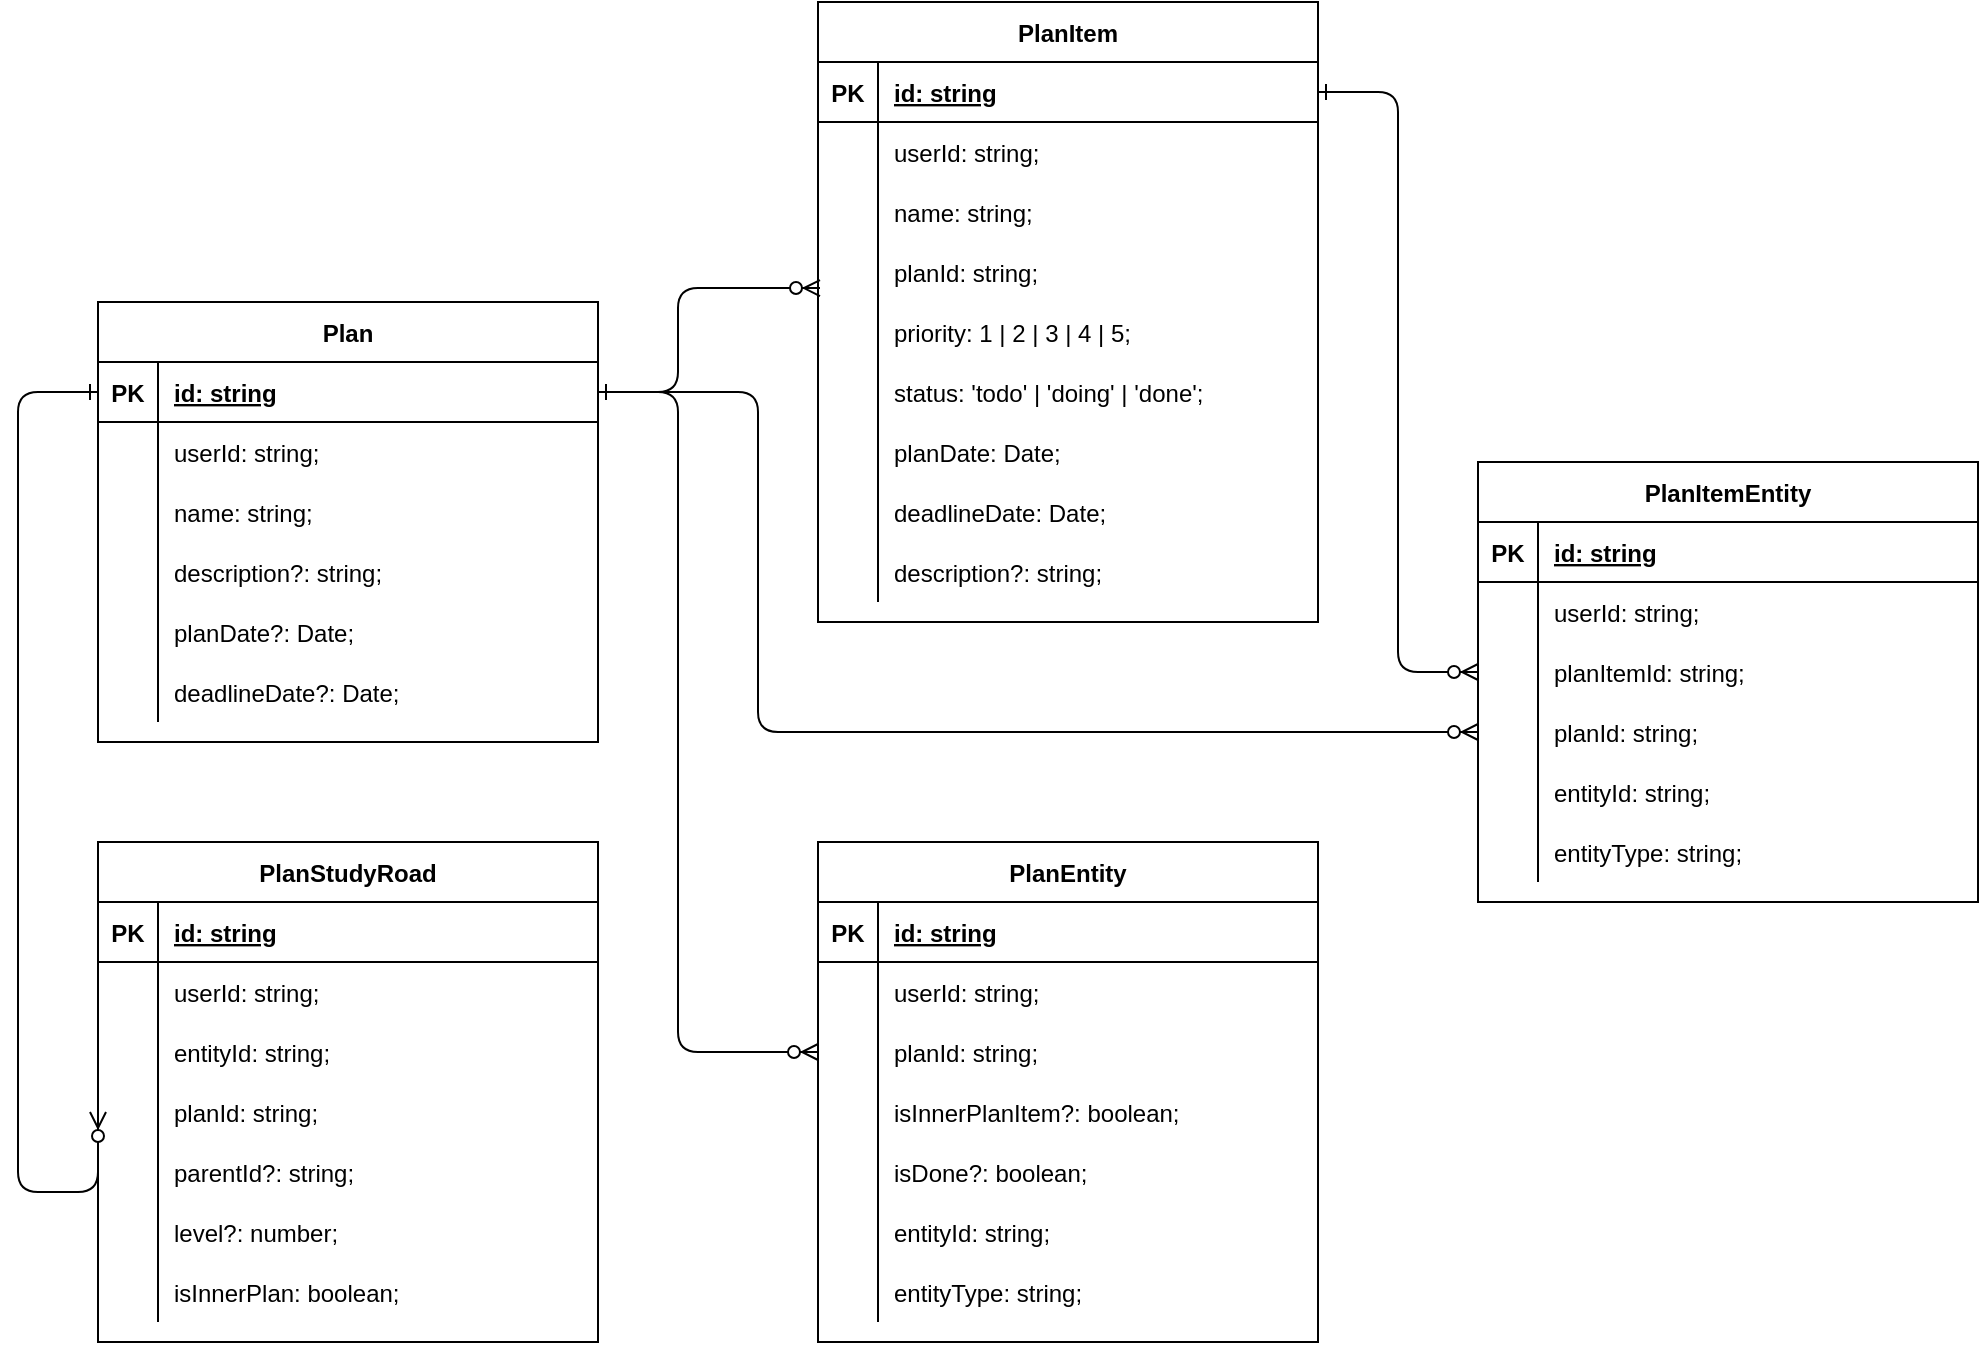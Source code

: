 <mxfile version="13.9.9" type="device"><diagram id="R2lEEEUBdFMjLlhIrx00" name="Page-1"><mxGraphModel dx="1086" dy="1898" grid="1" gridSize="10" guides="1" tooltips="1" connect="1" arrows="1" fold="1" page="1" pageScale="1" pageWidth="850" pageHeight="1100" math="0" shadow="0" extFonts="Permanent Marker^https://fonts.googleapis.com/css?family=Permanent+Marker"><root><mxCell id="0"/><mxCell id="1" parent="0"/><mxCell id="C-vyLk0tnHw3VtMMgP7b-1" value="" style="edgeStyle=orthogonalEdgeStyle;endArrow=ERzeroToMany;startArrow=ERone;endFill=1;startFill=0;entryX=0.004;entryY=0.767;entryDx=0;entryDy=0;entryPerimeter=0;" parent="1" source="C-vyLk0tnHw3VtMMgP7b-24" target="qc9_6j9ZbKF0FGhEWipK-42" edge="1"><mxGeometry width="100" height="100" relative="1" as="geometry"><mxPoint x="340" y="720" as="sourcePoint"/><mxPoint x="510" y="280" as="targetPoint"/><Array as="points"><mxPoint x="440" y="165"/><mxPoint x="440" y="113"/></Array></mxGeometry></mxCell><mxCell id="C-vyLk0tnHw3VtMMgP7b-23" value="Plan" style="shape=table;startSize=30;container=1;collapsible=1;childLayout=tableLayout;fixedRows=1;rowLines=0;fontStyle=1;align=center;resizeLast=1;" parent="1" vertex="1"><mxGeometry x="150" y="120" width="250" height="220" as="geometry"/></mxCell><mxCell id="C-vyLk0tnHw3VtMMgP7b-24" value="" style="shape=partialRectangle;collapsible=0;dropTarget=0;pointerEvents=0;fillColor=none;points=[[0,0.5],[1,0.5]];portConstraint=eastwest;top=0;left=0;right=0;bottom=1;" parent="C-vyLk0tnHw3VtMMgP7b-23" vertex="1"><mxGeometry y="30" width="250" height="30" as="geometry"/></mxCell><mxCell id="C-vyLk0tnHw3VtMMgP7b-25" value="PK" style="shape=partialRectangle;overflow=hidden;connectable=0;fillColor=none;top=0;left=0;bottom=0;right=0;fontStyle=1;" parent="C-vyLk0tnHw3VtMMgP7b-24" vertex="1"><mxGeometry width="30" height="30" as="geometry"/></mxCell><mxCell id="C-vyLk0tnHw3VtMMgP7b-26" value="id: string" style="shape=partialRectangle;overflow=hidden;connectable=0;fillColor=none;top=0;left=0;bottom=0;right=0;align=left;spacingLeft=6;fontStyle=5;" parent="C-vyLk0tnHw3VtMMgP7b-24" vertex="1"><mxGeometry x="30" width="220" height="30" as="geometry"/></mxCell><mxCell id="C-vyLk0tnHw3VtMMgP7b-27" value="" style="shape=partialRectangle;collapsible=0;dropTarget=0;pointerEvents=0;fillColor=none;points=[[0,0.5],[1,0.5]];portConstraint=eastwest;top=0;left=0;right=0;bottom=0;" parent="C-vyLk0tnHw3VtMMgP7b-23" vertex="1"><mxGeometry y="60" width="250" height="30" as="geometry"/></mxCell><mxCell id="C-vyLk0tnHw3VtMMgP7b-28" value="" style="shape=partialRectangle;overflow=hidden;connectable=0;fillColor=none;top=0;left=0;bottom=0;right=0;" parent="C-vyLk0tnHw3VtMMgP7b-27" vertex="1"><mxGeometry width="30" height="30" as="geometry"/></mxCell><mxCell id="C-vyLk0tnHw3VtMMgP7b-29" value="userId: string;" style="shape=partialRectangle;overflow=hidden;connectable=0;fillColor=none;top=0;left=0;bottom=0;right=0;align=left;spacingLeft=6;" parent="C-vyLk0tnHw3VtMMgP7b-27" vertex="1"><mxGeometry x="30" width="220" height="30" as="geometry"/></mxCell><mxCell id="qc9_6j9ZbKF0FGhEWipK-1" value="" style="shape=partialRectangle;collapsible=0;dropTarget=0;pointerEvents=0;fillColor=none;points=[[0,0.5],[1,0.5]];portConstraint=eastwest;top=0;left=0;right=0;bottom=0;" vertex="1" parent="C-vyLk0tnHw3VtMMgP7b-23"><mxGeometry y="90" width="250" height="30" as="geometry"/></mxCell><mxCell id="qc9_6j9ZbKF0FGhEWipK-2" value="" style="shape=partialRectangle;overflow=hidden;connectable=0;fillColor=none;top=0;left=0;bottom=0;right=0;" vertex="1" parent="qc9_6j9ZbKF0FGhEWipK-1"><mxGeometry width="30" height="30" as="geometry"/></mxCell><mxCell id="qc9_6j9ZbKF0FGhEWipK-3" value="name: string;" style="shape=partialRectangle;overflow=hidden;connectable=0;fillColor=none;top=0;left=0;bottom=0;right=0;align=left;spacingLeft=6;" vertex="1" parent="qc9_6j9ZbKF0FGhEWipK-1"><mxGeometry x="30" width="220" height="30" as="geometry"/></mxCell><mxCell id="qc9_6j9ZbKF0FGhEWipK-4" value="" style="shape=partialRectangle;collapsible=0;dropTarget=0;pointerEvents=0;fillColor=none;points=[[0,0.5],[1,0.5]];portConstraint=eastwest;top=0;left=0;right=0;bottom=0;" vertex="1" parent="C-vyLk0tnHw3VtMMgP7b-23"><mxGeometry y="120" width="250" height="30" as="geometry"/></mxCell><mxCell id="qc9_6j9ZbKF0FGhEWipK-5" value="" style="shape=partialRectangle;overflow=hidden;connectable=0;fillColor=none;top=0;left=0;bottom=0;right=0;" vertex="1" parent="qc9_6j9ZbKF0FGhEWipK-4"><mxGeometry width="30" height="30" as="geometry"/></mxCell><mxCell id="qc9_6j9ZbKF0FGhEWipK-6" value="description?: string;" style="shape=partialRectangle;overflow=hidden;connectable=0;fillColor=none;top=0;left=0;bottom=0;right=0;align=left;spacingLeft=6;" vertex="1" parent="qc9_6j9ZbKF0FGhEWipK-4"><mxGeometry x="30" width="220" height="30" as="geometry"/></mxCell><mxCell id="qc9_6j9ZbKF0FGhEWipK-7" value="" style="shape=partialRectangle;collapsible=0;dropTarget=0;pointerEvents=0;fillColor=none;points=[[0,0.5],[1,0.5]];portConstraint=eastwest;top=0;left=0;right=0;bottom=0;" vertex="1" parent="C-vyLk0tnHw3VtMMgP7b-23"><mxGeometry y="150" width="250" height="30" as="geometry"/></mxCell><mxCell id="qc9_6j9ZbKF0FGhEWipK-8" value="" style="shape=partialRectangle;overflow=hidden;connectable=0;fillColor=none;top=0;left=0;bottom=0;right=0;" vertex="1" parent="qc9_6j9ZbKF0FGhEWipK-7"><mxGeometry width="30" height="30" as="geometry"/></mxCell><mxCell id="qc9_6j9ZbKF0FGhEWipK-9" value="planDate?: Date;" style="shape=partialRectangle;overflow=hidden;connectable=0;fillColor=none;top=0;left=0;bottom=0;right=0;align=left;spacingLeft=6;" vertex="1" parent="qc9_6j9ZbKF0FGhEWipK-7"><mxGeometry x="30" width="220" height="30" as="geometry"/></mxCell><mxCell id="qc9_6j9ZbKF0FGhEWipK-10" value="" style="shape=partialRectangle;collapsible=0;dropTarget=0;pointerEvents=0;fillColor=none;points=[[0,0.5],[1,0.5]];portConstraint=eastwest;top=0;left=0;right=0;bottom=0;" vertex="1" parent="C-vyLk0tnHw3VtMMgP7b-23"><mxGeometry y="180" width="250" height="30" as="geometry"/></mxCell><mxCell id="qc9_6j9ZbKF0FGhEWipK-11" value="" style="shape=partialRectangle;overflow=hidden;connectable=0;fillColor=none;top=0;left=0;bottom=0;right=0;" vertex="1" parent="qc9_6j9ZbKF0FGhEWipK-10"><mxGeometry width="30" height="30" as="geometry"/></mxCell><mxCell id="qc9_6j9ZbKF0FGhEWipK-12" value="deadlineDate?: Date;" style="shape=partialRectangle;overflow=hidden;connectable=0;fillColor=none;top=0;left=0;bottom=0;right=0;align=left;spacingLeft=6;" vertex="1" parent="qc9_6j9ZbKF0FGhEWipK-10"><mxGeometry x="30" width="220" height="30" as="geometry"/></mxCell><mxCell id="qc9_6j9ZbKF0FGhEWipK-13" value="PlanStudyRoad" style="shape=table;startSize=30;container=1;collapsible=1;childLayout=tableLayout;fixedRows=1;rowLines=0;fontStyle=1;align=center;resizeLast=1;" vertex="1" parent="1"><mxGeometry x="150" y="390" width="250" height="250" as="geometry"/></mxCell><mxCell id="qc9_6j9ZbKF0FGhEWipK-14" value="" style="shape=partialRectangle;collapsible=0;dropTarget=0;pointerEvents=0;fillColor=none;points=[[0,0.5],[1,0.5]];portConstraint=eastwest;top=0;left=0;right=0;bottom=1;" vertex="1" parent="qc9_6j9ZbKF0FGhEWipK-13"><mxGeometry y="30" width="250" height="30" as="geometry"/></mxCell><mxCell id="qc9_6j9ZbKF0FGhEWipK-15" value="PK" style="shape=partialRectangle;overflow=hidden;connectable=0;fillColor=none;top=0;left=0;bottom=0;right=0;fontStyle=1;" vertex="1" parent="qc9_6j9ZbKF0FGhEWipK-14"><mxGeometry width="30" height="30" as="geometry"/></mxCell><mxCell id="qc9_6j9ZbKF0FGhEWipK-16" value="id: string" style="shape=partialRectangle;overflow=hidden;connectable=0;fillColor=none;top=0;left=0;bottom=0;right=0;align=left;spacingLeft=6;fontStyle=5;" vertex="1" parent="qc9_6j9ZbKF0FGhEWipK-14"><mxGeometry x="30" width="220" height="30" as="geometry"/></mxCell><mxCell id="qc9_6j9ZbKF0FGhEWipK-17" value="" style="shape=partialRectangle;collapsible=0;dropTarget=0;pointerEvents=0;fillColor=none;points=[[0,0.5],[1,0.5]];portConstraint=eastwest;top=0;left=0;right=0;bottom=0;" vertex="1" parent="qc9_6j9ZbKF0FGhEWipK-13"><mxGeometry y="60" width="250" height="30" as="geometry"/></mxCell><mxCell id="qc9_6j9ZbKF0FGhEWipK-18" value="" style="shape=partialRectangle;overflow=hidden;connectable=0;fillColor=none;top=0;left=0;bottom=0;right=0;" vertex="1" parent="qc9_6j9ZbKF0FGhEWipK-17"><mxGeometry width="30" height="30" as="geometry"/></mxCell><mxCell id="qc9_6j9ZbKF0FGhEWipK-19" value="userId: string;" style="shape=partialRectangle;overflow=hidden;connectable=0;fillColor=none;top=0;left=0;bottom=0;right=0;align=left;spacingLeft=6;" vertex="1" parent="qc9_6j9ZbKF0FGhEWipK-17"><mxGeometry x="30" width="220" height="30" as="geometry"/></mxCell><mxCell id="qc9_6j9ZbKF0FGhEWipK-20" value="" style="shape=partialRectangle;collapsible=0;dropTarget=0;pointerEvents=0;fillColor=none;points=[[0,0.5],[1,0.5]];portConstraint=eastwest;top=0;left=0;right=0;bottom=0;" vertex="1" parent="qc9_6j9ZbKF0FGhEWipK-13"><mxGeometry y="90" width="250" height="30" as="geometry"/></mxCell><mxCell id="qc9_6j9ZbKF0FGhEWipK-21" value="" style="shape=partialRectangle;overflow=hidden;connectable=0;fillColor=none;top=0;left=0;bottom=0;right=0;" vertex="1" parent="qc9_6j9ZbKF0FGhEWipK-20"><mxGeometry width="30" height="30" as="geometry"/></mxCell><mxCell id="qc9_6j9ZbKF0FGhEWipK-22" value="entityId: string;" style="shape=partialRectangle;overflow=hidden;connectable=0;fillColor=none;top=0;left=0;bottom=0;right=0;align=left;spacingLeft=6;" vertex="1" parent="qc9_6j9ZbKF0FGhEWipK-20"><mxGeometry x="30" width="220" height="30" as="geometry"/></mxCell><mxCell id="qc9_6j9ZbKF0FGhEWipK-23" value="" style="shape=partialRectangle;collapsible=0;dropTarget=0;pointerEvents=0;fillColor=none;points=[[0,0.5],[1,0.5]];portConstraint=eastwest;top=0;left=0;right=0;bottom=0;" vertex="1" parent="qc9_6j9ZbKF0FGhEWipK-13"><mxGeometry y="120" width="250" height="30" as="geometry"/></mxCell><mxCell id="qc9_6j9ZbKF0FGhEWipK-24" value="" style="shape=partialRectangle;overflow=hidden;connectable=0;fillColor=none;top=0;left=0;bottom=0;right=0;" vertex="1" parent="qc9_6j9ZbKF0FGhEWipK-23"><mxGeometry width="30" height="30" as="geometry"/></mxCell><mxCell id="qc9_6j9ZbKF0FGhEWipK-25" value="planId: string;" style="shape=partialRectangle;overflow=hidden;connectable=0;fillColor=none;top=0;left=0;bottom=0;right=0;align=left;spacingLeft=6;" vertex="1" parent="qc9_6j9ZbKF0FGhEWipK-23"><mxGeometry x="30" width="220" height="30" as="geometry"/></mxCell><mxCell id="qc9_6j9ZbKF0FGhEWipK-26" value="" style="shape=partialRectangle;collapsible=0;dropTarget=0;pointerEvents=0;fillColor=none;points=[[0,0.5],[1,0.5]];portConstraint=eastwest;top=0;left=0;right=0;bottom=0;" vertex="1" parent="qc9_6j9ZbKF0FGhEWipK-13"><mxGeometry y="150" width="250" height="30" as="geometry"/></mxCell><mxCell id="qc9_6j9ZbKF0FGhEWipK-27" value="" style="shape=partialRectangle;overflow=hidden;connectable=0;fillColor=none;top=0;left=0;bottom=0;right=0;" vertex="1" parent="qc9_6j9ZbKF0FGhEWipK-26"><mxGeometry width="30" height="30" as="geometry"/></mxCell><mxCell id="qc9_6j9ZbKF0FGhEWipK-28" value="parentId?: string;" style="shape=partialRectangle;overflow=hidden;connectable=0;fillColor=none;top=0;left=0;bottom=0;right=0;align=left;spacingLeft=6;" vertex="1" parent="qc9_6j9ZbKF0FGhEWipK-26"><mxGeometry x="30" width="220" height="30" as="geometry"/></mxCell><mxCell id="qc9_6j9ZbKF0FGhEWipK-29" value="" style="shape=partialRectangle;collapsible=0;dropTarget=0;pointerEvents=0;fillColor=none;points=[[0,0.5],[1,0.5]];portConstraint=eastwest;top=0;left=0;right=0;bottom=0;" vertex="1" parent="qc9_6j9ZbKF0FGhEWipK-13"><mxGeometry y="180" width="250" height="30" as="geometry"/></mxCell><mxCell id="qc9_6j9ZbKF0FGhEWipK-30" value="" style="shape=partialRectangle;overflow=hidden;connectable=0;fillColor=none;top=0;left=0;bottom=0;right=0;" vertex="1" parent="qc9_6j9ZbKF0FGhEWipK-29"><mxGeometry width="30" height="30" as="geometry"/></mxCell><mxCell id="qc9_6j9ZbKF0FGhEWipK-31" value="level?: number;" style="shape=partialRectangle;overflow=hidden;connectable=0;fillColor=none;top=0;left=0;bottom=0;right=0;align=left;spacingLeft=6;" vertex="1" parent="qc9_6j9ZbKF0FGhEWipK-29"><mxGeometry x="30" width="220" height="30" as="geometry"/></mxCell><mxCell id="qc9_6j9ZbKF0FGhEWipK-107" value="" style="shape=partialRectangle;collapsible=0;dropTarget=0;pointerEvents=0;fillColor=none;points=[[0,0.5],[1,0.5]];portConstraint=eastwest;top=0;left=0;right=0;bottom=0;" vertex="1" parent="qc9_6j9ZbKF0FGhEWipK-13"><mxGeometry y="210" width="250" height="30" as="geometry"/></mxCell><mxCell id="qc9_6j9ZbKF0FGhEWipK-108" value="" style="shape=partialRectangle;overflow=hidden;connectable=0;fillColor=none;top=0;left=0;bottom=0;right=0;" vertex="1" parent="qc9_6j9ZbKF0FGhEWipK-107"><mxGeometry width="30" height="30" as="geometry"/></mxCell><mxCell id="qc9_6j9ZbKF0FGhEWipK-109" value="isInnerPlan: boolean;" style="shape=partialRectangle;overflow=hidden;connectable=0;fillColor=none;top=0;left=0;bottom=0;right=0;align=left;spacingLeft=6;" vertex="1" parent="qc9_6j9ZbKF0FGhEWipK-107"><mxGeometry x="30" width="220" height="30" as="geometry"/></mxCell><mxCell id="qc9_6j9ZbKF0FGhEWipK-32" value="PlanItem" style="shape=table;startSize=30;container=1;collapsible=1;childLayout=tableLayout;fixedRows=1;rowLines=0;fontStyle=1;align=center;resizeLast=1;" vertex="1" parent="1"><mxGeometry x="510" y="-30" width="250" height="310" as="geometry"/></mxCell><mxCell id="qc9_6j9ZbKF0FGhEWipK-33" value="" style="shape=partialRectangle;collapsible=0;dropTarget=0;pointerEvents=0;fillColor=none;points=[[0,0.5],[1,0.5]];portConstraint=eastwest;top=0;left=0;right=0;bottom=1;" vertex="1" parent="qc9_6j9ZbKF0FGhEWipK-32"><mxGeometry y="30" width="250" height="30" as="geometry"/></mxCell><mxCell id="qc9_6j9ZbKF0FGhEWipK-34" value="PK" style="shape=partialRectangle;overflow=hidden;connectable=0;fillColor=none;top=0;left=0;bottom=0;right=0;fontStyle=1;" vertex="1" parent="qc9_6j9ZbKF0FGhEWipK-33"><mxGeometry width="30" height="30" as="geometry"/></mxCell><mxCell id="qc9_6j9ZbKF0FGhEWipK-35" value="id: string" style="shape=partialRectangle;overflow=hidden;connectable=0;fillColor=none;top=0;left=0;bottom=0;right=0;align=left;spacingLeft=6;fontStyle=5;" vertex="1" parent="qc9_6j9ZbKF0FGhEWipK-33"><mxGeometry x="30" width="220" height="30" as="geometry"/></mxCell><mxCell id="qc9_6j9ZbKF0FGhEWipK-36" value="" style="shape=partialRectangle;collapsible=0;dropTarget=0;pointerEvents=0;fillColor=none;points=[[0,0.5],[1,0.5]];portConstraint=eastwest;top=0;left=0;right=0;bottom=0;" vertex="1" parent="qc9_6j9ZbKF0FGhEWipK-32"><mxGeometry y="60" width="250" height="30" as="geometry"/></mxCell><mxCell id="qc9_6j9ZbKF0FGhEWipK-37" value="" style="shape=partialRectangle;overflow=hidden;connectable=0;fillColor=none;top=0;left=0;bottom=0;right=0;" vertex="1" parent="qc9_6j9ZbKF0FGhEWipK-36"><mxGeometry width="30" height="30" as="geometry"/></mxCell><mxCell id="qc9_6j9ZbKF0FGhEWipK-38" value="userId: string;" style="shape=partialRectangle;overflow=hidden;connectable=0;fillColor=none;top=0;left=0;bottom=0;right=0;align=left;spacingLeft=6;" vertex="1" parent="qc9_6j9ZbKF0FGhEWipK-36"><mxGeometry x="30" width="220" height="30" as="geometry"/></mxCell><mxCell id="qc9_6j9ZbKF0FGhEWipK-39" value="" style="shape=partialRectangle;collapsible=0;dropTarget=0;pointerEvents=0;fillColor=none;points=[[0,0.5],[1,0.5]];portConstraint=eastwest;top=0;left=0;right=0;bottom=0;" vertex="1" parent="qc9_6j9ZbKF0FGhEWipK-32"><mxGeometry y="90" width="250" height="30" as="geometry"/></mxCell><mxCell id="qc9_6j9ZbKF0FGhEWipK-40" value="" style="shape=partialRectangle;overflow=hidden;connectable=0;fillColor=none;top=0;left=0;bottom=0;right=0;" vertex="1" parent="qc9_6j9ZbKF0FGhEWipK-39"><mxGeometry width="30" height="30" as="geometry"/></mxCell><mxCell id="qc9_6j9ZbKF0FGhEWipK-41" value="name: string;" style="shape=partialRectangle;overflow=hidden;connectable=0;fillColor=none;top=0;left=0;bottom=0;right=0;align=left;spacingLeft=6;" vertex="1" parent="qc9_6j9ZbKF0FGhEWipK-39"><mxGeometry x="30" width="220" height="30" as="geometry"/></mxCell><mxCell id="qc9_6j9ZbKF0FGhEWipK-42" value="" style="shape=partialRectangle;collapsible=0;dropTarget=0;pointerEvents=0;fillColor=none;points=[[0,0.5],[1,0.5]];portConstraint=eastwest;top=0;left=0;right=0;bottom=0;" vertex="1" parent="qc9_6j9ZbKF0FGhEWipK-32"><mxGeometry y="120" width="250" height="30" as="geometry"/></mxCell><mxCell id="qc9_6j9ZbKF0FGhEWipK-43" value="" style="shape=partialRectangle;overflow=hidden;connectable=0;fillColor=none;top=0;left=0;bottom=0;right=0;" vertex="1" parent="qc9_6j9ZbKF0FGhEWipK-42"><mxGeometry width="30" height="30" as="geometry"/></mxCell><mxCell id="qc9_6j9ZbKF0FGhEWipK-44" value="planId: string;" style="shape=partialRectangle;overflow=hidden;connectable=0;fillColor=none;top=0;left=0;bottom=0;right=0;align=left;spacingLeft=6;" vertex="1" parent="qc9_6j9ZbKF0FGhEWipK-42"><mxGeometry x="30" width="220" height="30" as="geometry"/></mxCell><mxCell id="qc9_6j9ZbKF0FGhEWipK-45" value="" style="shape=partialRectangle;collapsible=0;dropTarget=0;pointerEvents=0;fillColor=none;points=[[0,0.5],[1,0.5]];portConstraint=eastwest;top=0;left=0;right=0;bottom=0;" vertex="1" parent="qc9_6j9ZbKF0FGhEWipK-32"><mxGeometry y="150" width="250" height="30" as="geometry"/></mxCell><mxCell id="qc9_6j9ZbKF0FGhEWipK-46" value="" style="shape=partialRectangle;overflow=hidden;connectable=0;fillColor=none;top=0;left=0;bottom=0;right=0;" vertex="1" parent="qc9_6j9ZbKF0FGhEWipK-45"><mxGeometry width="30" height="30" as="geometry"/></mxCell><mxCell id="qc9_6j9ZbKF0FGhEWipK-47" value="priority: 1 | 2 | 3 | 4 | 5;" style="shape=partialRectangle;overflow=hidden;connectable=0;fillColor=none;top=0;left=0;bottom=0;right=0;align=left;spacingLeft=6;" vertex="1" parent="qc9_6j9ZbKF0FGhEWipK-45"><mxGeometry x="30" width="220" height="30" as="geometry"/></mxCell><mxCell id="qc9_6j9ZbKF0FGhEWipK-48" value="" style="shape=partialRectangle;collapsible=0;dropTarget=0;pointerEvents=0;fillColor=none;points=[[0,0.5],[1,0.5]];portConstraint=eastwest;top=0;left=0;right=0;bottom=0;" vertex="1" parent="qc9_6j9ZbKF0FGhEWipK-32"><mxGeometry y="180" width="250" height="30" as="geometry"/></mxCell><mxCell id="qc9_6j9ZbKF0FGhEWipK-49" value="" style="shape=partialRectangle;overflow=hidden;connectable=0;fillColor=none;top=0;left=0;bottom=0;right=0;" vertex="1" parent="qc9_6j9ZbKF0FGhEWipK-48"><mxGeometry width="30" height="30" as="geometry"/></mxCell><mxCell id="qc9_6j9ZbKF0FGhEWipK-50" value="status: 'todo' | 'doing' | 'done';" style="shape=partialRectangle;overflow=hidden;connectable=0;fillColor=none;top=0;left=0;bottom=0;right=0;align=left;spacingLeft=6;" vertex="1" parent="qc9_6j9ZbKF0FGhEWipK-48"><mxGeometry x="30" width="220" height="30" as="geometry"/></mxCell><mxCell id="qc9_6j9ZbKF0FGhEWipK-51" value="" style="shape=partialRectangle;collapsible=0;dropTarget=0;pointerEvents=0;fillColor=none;points=[[0,0.5],[1,0.5]];portConstraint=eastwest;top=0;left=0;right=0;bottom=0;" vertex="1" parent="qc9_6j9ZbKF0FGhEWipK-32"><mxGeometry y="210" width="250" height="30" as="geometry"/></mxCell><mxCell id="qc9_6j9ZbKF0FGhEWipK-52" value="" style="shape=partialRectangle;overflow=hidden;connectable=0;fillColor=none;top=0;left=0;bottom=0;right=0;" vertex="1" parent="qc9_6j9ZbKF0FGhEWipK-51"><mxGeometry width="30" height="30" as="geometry"/></mxCell><mxCell id="qc9_6j9ZbKF0FGhEWipK-53" value="planDate: Date;" style="shape=partialRectangle;overflow=hidden;connectable=0;fillColor=none;top=0;left=0;bottom=0;right=0;align=left;spacingLeft=6;" vertex="1" parent="qc9_6j9ZbKF0FGhEWipK-51"><mxGeometry x="30" width="220" height="30" as="geometry"/></mxCell><mxCell id="qc9_6j9ZbKF0FGhEWipK-54" value="" style="shape=partialRectangle;collapsible=0;dropTarget=0;pointerEvents=0;fillColor=none;points=[[0,0.5],[1,0.5]];portConstraint=eastwest;top=0;left=0;right=0;bottom=0;" vertex="1" parent="qc9_6j9ZbKF0FGhEWipK-32"><mxGeometry y="240" width="250" height="30" as="geometry"/></mxCell><mxCell id="qc9_6j9ZbKF0FGhEWipK-55" value="" style="shape=partialRectangle;overflow=hidden;connectable=0;fillColor=none;top=0;left=0;bottom=0;right=0;" vertex="1" parent="qc9_6j9ZbKF0FGhEWipK-54"><mxGeometry width="30" height="30" as="geometry"/></mxCell><mxCell id="qc9_6j9ZbKF0FGhEWipK-56" value="deadlineDate: Date;" style="shape=partialRectangle;overflow=hidden;connectable=0;fillColor=none;top=0;left=0;bottom=0;right=0;align=left;spacingLeft=6;" vertex="1" parent="qc9_6j9ZbKF0FGhEWipK-54"><mxGeometry x="30" width="220" height="30" as="geometry"/></mxCell><mxCell id="qc9_6j9ZbKF0FGhEWipK-57" value="" style="shape=partialRectangle;collapsible=0;dropTarget=0;pointerEvents=0;fillColor=none;points=[[0,0.5],[1,0.5]];portConstraint=eastwest;top=0;left=0;right=0;bottom=0;" vertex="1" parent="qc9_6j9ZbKF0FGhEWipK-32"><mxGeometry y="270" width="250" height="30" as="geometry"/></mxCell><mxCell id="qc9_6j9ZbKF0FGhEWipK-58" value="" style="shape=partialRectangle;overflow=hidden;connectable=0;fillColor=none;top=0;left=0;bottom=0;right=0;" vertex="1" parent="qc9_6j9ZbKF0FGhEWipK-57"><mxGeometry width="30" height="30" as="geometry"/></mxCell><mxCell id="qc9_6j9ZbKF0FGhEWipK-59" value="description?: string;" style="shape=partialRectangle;overflow=hidden;connectable=0;fillColor=none;top=0;left=0;bottom=0;right=0;align=left;spacingLeft=6;" vertex="1" parent="qc9_6j9ZbKF0FGhEWipK-57"><mxGeometry x="30" width="220" height="30" as="geometry"/></mxCell><mxCell id="qc9_6j9ZbKF0FGhEWipK-60" value="PlanEntity" style="shape=table;startSize=30;container=1;collapsible=1;childLayout=tableLayout;fixedRows=1;rowLines=0;fontStyle=1;align=center;resizeLast=1;" vertex="1" parent="1"><mxGeometry x="510" y="390" width="250" height="250" as="geometry"/></mxCell><mxCell id="qc9_6j9ZbKF0FGhEWipK-61" value="" style="shape=partialRectangle;collapsible=0;dropTarget=0;pointerEvents=0;fillColor=none;points=[[0,0.5],[1,0.5]];portConstraint=eastwest;top=0;left=0;right=0;bottom=1;" vertex="1" parent="qc9_6j9ZbKF0FGhEWipK-60"><mxGeometry y="30" width="250" height="30" as="geometry"/></mxCell><mxCell id="qc9_6j9ZbKF0FGhEWipK-62" value="PK" style="shape=partialRectangle;overflow=hidden;connectable=0;fillColor=none;top=0;left=0;bottom=0;right=0;fontStyle=1;" vertex="1" parent="qc9_6j9ZbKF0FGhEWipK-61"><mxGeometry width="30" height="30" as="geometry"/></mxCell><mxCell id="qc9_6j9ZbKF0FGhEWipK-63" value="id: string" style="shape=partialRectangle;overflow=hidden;connectable=0;fillColor=none;top=0;left=0;bottom=0;right=0;align=left;spacingLeft=6;fontStyle=5;" vertex="1" parent="qc9_6j9ZbKF0FGhEWipK-61"><mxGeometry x="30" width="220" height="30" as="geometry"/></mxCell><mxCell id="qc9_6j9ZbKF0FGhEWipK-64" value="" style="shape=partialRectangle;collapsible=0;dropTarget=0;pointerEvents=0;fillColor=none;points=[[0,0.5],[1,0.5]];portConstraint=eastwest;top=0;left=0;right=0;bottom=0;" vertex="1" parent="qc9_6j9ZbKF0FGhEWipK-60"><mxGeometry y="60" width="250" height="30" as="geometry"/></mxCell><mxCell id="qc9_6j9ZbKF0FGhEWipK-65" value="" style="shape=partialRectangle;overflow=hidden;connectable=0;fillColor=none;top=0;left=0;bottom=0;right=0;" vertex="1" parent="qc9_6j9ZbKF0FGhEWipK-64"><mxGeometry width="30" height="30" as="geometry"/></mxCell><mxCell id="qc9_6j9ZbKF0FGhEWipK-66" value="userId: string;" style="shape=partialRectangle;overflow=hidden;connectable=0;fillColor=none;top=0;left=0;bottom=0;right=0;align=left;spacingLeft=6;" vertex="1" parent="qc9_6j9ZbKF0FGhEWipK-64"><mxGeometry x="30" width="220" height="30" as="geometry"/></mxCell><mxCell id="qc9_6j9ZbKF0FGhEWipK-67" value="" style="shape=partialRectangle;collapsible=0;dropTarget=0;pointerEvents=0;fillColor=none;points=[[0,0.5],[1,0.5]];portConstraint=eastwest;top=0;left=0;right=0;bottom=0;" vertex="1" parent="qc9_6j9ZbKF0FGhEWipK-60"><mxGeometry y="90" width="250" height="30" as="geometry"/></mxCell><mxCell id="qc9_6j9ZbKF0FGhEWipK-68" value="" style="shape=partialRectangle;overflow=hidden;connectable=0;fillColor=none;top=0;left=0;bottom=0;right=0;" vertex="1" parent="qc9_6j9ZbKF0FGhEWipK-67"><mxGeometry width="30" height="30" as="geometry"/></mxCell><mxCell id="qc9_6j9ZbKF0FGhEWipK-69" value="planId: string;" style="shape=partialRectangle;overflow=hidden;connectable=0;fillColor=none;top=0;left=0;bottom=0;right=0;align=left;spacingLeft=6;" vertex="1" parent="qc9_6j9ZbKF0FGhEWipK-67"><mxGeometry x="30" width="220" height="30" as="geometry"/></mxCell><mxCell id="qc9_6j9ZbKF0FGhEWipK-70" value="" style="shape=partialRectangle;collapsible=0;dropTarget=0;pointerEvents=0;fillColor=none;points=[[0,0.5],[1,0.5]];portConstraint=eastwest;top=0;left=0;right=0;bottom=0;" vertex="1" parent="qc9_6j9ZbKF0FGhEWipK-60"><mxGeometry y="120" width="250" height="30" as="geometry"/></mxCell><mxCell id="qc9_6j9ZbKF0FGhEWipK-71" value="" style="shape=partialRectangle;overflow=hidden;connectable=0;fillColor=none;top=0;left=0;bottom=0;right=0;" vertex="1" parent="qc9_6j9ZbKF0FGhEWipK-70"><mxGeometry width="30" height="30" as="geometry"/></mxCell><mxCell id="qc9_6j9ZbKF0FGhEWipK-72" value="isInnerPlanItem?: boolean;" style="shape=partialRectangle;overflow=hidden;connectable=0;fillColor=none;top=0;left=0;bottom=0;right=0;align=left;spacingLeft=6;" vertex="1" parent="qc9_6j9ZbKF0FGhEWipK-70"><mxGeometry x="30" width="220" height="30" as="geometry"/></mxCell><mxCell id="qc9_6j9ZbKF0FGhEWipK-73" value="" style="shape=partialRectangle;collapsible=0;dropTarget=0;pointerEvents=0;fillColor=none;points=[[0,0.5],[1,0.5]];portConstraint=eastwest;top=0;left=0;right=0;bottom=0;" vertex="1" parent="qc9_6j9ZbKF0FGhEWipK-60"><mxGeometry y="150" width="250" height="30" as="geometry"/></mxCell><mxCell id="qc9_6j9ZbKF0FGhEWipK-74" value="" style="shape=partialRectangle;overflow=hidden;connectable=0;fillColor=none;top=0;left=0;bottom=0;right=0;" vertex="1" parent="qc9_6j9ZbKF0FGhEWipK-73"><mxGeometry width="30" height="30" as="geometry"/></mxCell><mxCell id="qc9_6j9ZbKF0FGhEWipK-75" value="isDone?: boolean;" style="shape=partialRectangle;overflow=hidden;connectable=0;fillColor=none;top=0;left=0;bottom=0;right=0;align=left;spacingLeft=6;" vertex="1" parent="qc9_6j9ZbKF0FGhEWipK-73"><mxGeometry x="30" width="220" height="30" as="geometry"/></mxCell><mxCell id="qc9_6j9ZbKF0FGhEWipK-76" value="" style="shape=partialRectangle;collapsible=0;dropTarget=0;pointerEvents=0;fillColor=none;points=[[0,0.5],[1,0.5]];portConstraint=eastwest;top=0;left=0;right=0;bottom=0;" vertex="1" parent="qc9_6j9ZbKF0FGhEWipK-60"><mxGeometry y="180" width="250" height="30" as="geometry"/></mxCell><mxCell id="qc9_6j9ZbKF0FGhEWipK-77" value="" style="shape=partialRectangle;overflow=hidden;connectable=0;fillColor=none;top=0;left=0;bottom=0;right=0;" vertex="1" parent="qc9_6j9ZbKF0FGhEWipK-76"><mxGeometry width="30" height="30" as="geometry"/></mxCell><mxCell id="qc9_6j9ZbKF0FGhEWipK-78" value="entityId: string;" style="shape=partialRectangle;overflow=hidden;connectable=0;fillColor=none;top=0;left=0;bottom=0;right=0;align=left;spacingLeft=6;" vertex="1" parent="qc9_6j9ZbKF0FGhEWipK-76"><mxGeometry x="30" width="220" height="30" as="geometry"/></mxCell><mxCell id="qc9_6j9ZbKF0FGhEWipK-79" value="" style="shape=partialRectangle;collapsible=0;dropTarget=0;pointerEvents=0;fillColor=none;points=[[0,0.5],[1,0.5]];portConstraint=eastwest;top=0;left=0;right=0;bottom=0;" vertex="1" parent="qc9_6j9ZbKF0FGhEWipK-60"><mxGeometry y="210" width="250" height="30" as="geometry"/></mxCell><mxCell id="qc9_6j9ZbKF0FGhEWipK-80" value="" style="shape=partialRectangle;overflow=hidden;connectable=0;fillColor=none;top=0;left=0;bottom=0;right=0;" vertex="1" parent="qc9_6j9ZbKF0FGhEWipK-79"><mxGeometry width="30" height="30" as="geometry"/></mxCell><mxCell id="qc9_6j9ZbKF0FGhEWipK-81" value="entityType: string;" style="shape=partialRectangle;overflow=hidden;connectable=0;fillColor=none;top=0;left=0;bottom=0;right=0;align=left;spacingLeft=6;" vertex="1" parent="qc9_6j9ZbKF0FGhEWipK-79"><mxGeometry x="30" width="220" height="30" as="geometry"/></mxCell><mxCell id="qc9_6j9ZbKF0FGhEWipK-82" value="" style="edgeStyle=orthogonalEdgeStyle;endArrow=ERzeroToMany;startArrow=ERone;endFill=1;startFill=0;entryX=0;entryY=0.5;entryDx=0;entryDy=0;exitX=1;exitY=0.5;exitDx=0;exitDy=0;" edge="1" parent="1" source="C-vyLk0tnHw3VtMMgP7b-24" target="qc9_6j9ZbKF0FGhEWipK-67"><mxGeometry width="100" height="100" relative="1" as="geometry"><mxPoint x="380" y="175" as="sourcePoint"/><mxPoint x="541" y="273.01" as="targetPoint"/><Array as="points"><mxPoint x="440" y="165"/><mxPoint x="440" y="495"/></Array></mxGeometry></mxCell><mxCell id="qc9_6j9ZbKF0FGhEWipK-83" value="PlanItemEntity" style="shape=table;startSize=30;container=1;collapsible=1;childLayout=tableLayout;fixedRows=1;rowLines=0;fontStyle=1;align=center;resizeLast=1;" vertex="1" parent="1"><mxGeometry x="840" y="200" width="250" height="220" as="geometry"/></mxCell><mxCell id="qc9_6j9ZbKF0FGhEWipK-84" value="" style="shape=partialRectangle;collapsible=0;dropTarget=0;pointerEvents=0;fillColor=none;points=[[0,0.5],[1,0.5]];portConstraint=eastwest;top=0;left=0;right=0;bottom=1;" vertex="1" parent="qc9_6j9ZbKF0FGhEWipK-83"><mxGeometry y="30" width="250" height="30" as="geometry"/></mxCell><mxCell id="qc9_6j9ZbKF0FGhEWipK-85" value="PK" style="shape=partialRectangle;overflow=hidden;connectable=0;fillColor=none;top=0;left=0;bottom=0;right=0;fontStyle=1;" vertex="1" parent="qc9_6j9ZbKF0FGhEWipK-84"><mxGeometry width="30" height="30" as="geometry"/></mxCell><mxCell id="qc9_6j9ZbKF0FGhEWipK-86" value="id: string" style="shape=partialRectangle;overflow=hidden;connectable=0;fillColor=none;top=0;left=0;bottom=0;right=0;align=left;spacingLeft=6;fontStyle=5;" vertex="1" parent="qc9_6j9ZbKF0FGhEWipK-84"><mxGeometry x="30" width="220" height="30" as="geometry"/></mxCell><mxCell id="qc9_6j9ZbKF0FGhEWipK-87" value="" style="shape=partialRectangle;collapsible=0;dropTarget=0;pointerEvents=0;fillColor=none;points=[[0,0.5],[1,0.5]];portConstraint=eastwest;top=0;left=0;right=0;bottom=0;" vertex="1" parent="qc9_6j9ZbKF0FGhEWipK-83"><mxGeometry y="60" width="250" height="30" as="geometry"/></mxCell><mxCell id="qc9_6j9ZbKF0FGhEWipK-88" value="" style="shape=partialRectangle;overflow=hidden;connectable=0;fillColor=none;top=0;left=0;bottom=0;right=0;" vertex="1" parent="qc9_6j9ZbKF0FGhEWipK-87"><mxGeometry width="30" height="30" as="geometry"/></mxCell><mxCell id="qc9_6j9ZbKF0FGhEWipK-89" value="userId: string;" style="shape=partialRectangle;overflow=hidden;connectable=0;fillColor=none;top=0;left=0;bottom=0;right=0;align=left;spacingLeft=6;" vertex="1" parent="qc9_6j9ZbKF0FGhEWipK-87"><mxGeometry x="30" width="220" height="30" as="geometry"/></mxCell><mxCell id="qc9_6j9ZbKF0FGhEWipK-93" value="" style="shape=partialRectangle;collapsible=0;dropTarget=0;pointerEvents=0;fillColor=none;points=[[0,0.5],[1,0.5]];portConstraint=eastwest;top=0;left=0;right=0;bottom=0;" vertex="1" parent="qc9_6j9ZbKF0FGhEWipK-83"><mxGeometry y="90" width="250" height="30" as="geometry"/></mxCell><mxCell id="qc9_6j9ZbKF0FGhEWipK-94" value="" style="shape=partialRectangle;overflow=hidden;connectable=0;fillColor=none;top=0;left=0;bottom=0;right=0;" vertex="1" parent="qc9_6j9ZbKF0FGhEWipK-93"><mxGeometry width="30" height="30" as="geometry"/></mxCell><mxCell id="qc9_6j9ZbKF0FGhEWipK-95" value="planItemId: string;" style="shape=partialRectangle;overflow=hidden;connectable=0;fillColor=none;top=0;left=0;bottom=0;right=0;align=left;spacingLeft=6;" vertex="1" parent="qc9_6j9ZbKF0FGhEWipK-93"><mxGeometry x="30" width="220" height="30" as="geometry"/></mxCell><mxCell id="qc9_6j9ZbKF0FGhEWipK-90" value="" style="shape=partialRectangle;collapsible=0;dropTarget=0;pointerEvents=0;fillColor=none;points=[[0,0.5],[1,0.5]];portConstraint=eastwest;top=0;left=0;right=0;bottom=0;" vertex="1" parent="qc9_6j9ZbKF0FGhEWipK-83"><mxGeometry y="120" width="250" height="30" as="geometry"/></mxCell><mxCell id="qc9_6j9ZbKF0FGhEWipK-91" value="" style="shape=partialRectangle;overflow=hidden;connectable=0;fillColor=none;top=0;left=0;bottom=0;right=0;" vertex="1" parent="qc9_6j9ZbKF0FGhEWipK-90"><mxGeometry width="30" height="30" as="geometry"/></mxCell><mxCell id="qc9_6j9ZbKF0FGhEWipK-92" value="planId: string;" style="shape=partialRectangle;overflow=hidden;connectable=0;fillColor=none;top=0;left=0;bottom=0;right=0;align=left;spacingLeft=6;" vertex="1" parent="qc9_6j9ZbKF0FGhEWipK-90"><mxGeometry x="30" width="220" height="30" as="geometry"/></mxCell><mxCell id="qc9_6j9ZbKF0FGhEWipK-99" value="" style="shape=partialRectangle;collapsible=0;dropTarget=0;pointerEvents=0;fillColor=none;points=[[0,0.5],[1,0.5]];portConstraint=eastwest;top=0;left=0;right=0;bottom=0;" vertex="1" parent="qc9_6j9ZbKF0FGhEWipK-83"><mxGeometry y="150" width="250" height="30" as="geometry"/></mxCell><mxCell id="qc9_6j9ZbKF0FGhEWipK-100" value="" style="shape=partialRectangle;overflow=hidden;connectable=0;fillColor=none;top=0;left=0;bottom=0;right=0;" vertex="1" parent="qc9_6j9ZbKF0FGhEWipK-99"><mxGeometry width="30" height="30" as="geometry"/></mxCell><mxCell id="qc9_6j9ZbKF0FGhEWipK-101" value="entityId: string;" style="shape=partialRectangle;overflow=hidden;connectable=0;fillColor=none;top=0;left=0;bottom=0;right=0;align=left;spacingLeft=6;" vertex="1" parent="qc9_6j9ZbKF0FGhEWipK-99"><mxGeometry x="30" width="220" height="30" as="geometry"/></mxCell><mxCell id="qc9_6j9ZbKF0FGhEWipK-102" value="" style="shape=partialRectangle;collapsible=0;dropTarget=0;pointerEvents=0;fillColor=none;points=[[0,0.5],[1,0.5]];portConstraint=eastwest;top=0;left=0;right=0;bottom=0;" vertex="1" parent="qc9_6j9ZbKF0FGhEWipK-83"><mxGeometry y="180" width="250" height="30" as="geometry"/></mxCell><mxCell id="qc9_6j9ZbKF0FGhEWipK-103" value="" style="shape=partialRectangle;overflow=hidden;connectable=0;fillColor=none;top=0;left=0;bottom=0;right=0;" vertex="1" parent="qc9_6j9ZbKF0FGhEWipK-102"><mxGeometry width="30" height="30" as="geometry"/></mxCell><mxCell id="qc9_6j9ZbKF0FGhEWipK-104" value="entityType: string;" style="shape=partialRectangle;overflow=hidden;connectable=0;fillColor=none;top=0;left=0;bottom=0;right=0;align=left;spacingLeft=6;" vertex="1" parent="qc9_6j9ZbKF0FGhEWipK-102"><mxGeometry x="30" width="220" height="30" as="geometry"/></mxCell><mxCell id="qc9_6j9ZbKF0FGhEWipK-105" value="" style="edgeStyle=orthogonalEdgeStyle;endArrow=ERzeroToMany;startArrow=ERone;endFill=1;startFill=0;exitX=1;exitY=0.5;exitDx=0;exitDy=0;entryX=0;entryY=0.5;entryDx=0;entryDy=0;" edge="1" parent="1" source="qc9_6j9ZbKF0FGhEWipK-33" target="qc9_6j9ZbKF0FGhEWipK-93"><mxGeometry width="100" height="100" relative="1" as="geometry"><mxPoint x="380" y="175" as="sourcePoint"/><mxPoint x="820" y="305" as="targetPoint"/></mxGeometry></mxCell><mxCell id="qc9_6j9ZbKF0FGhEWipK-106" value="" style="edgeStyle=orthogonalEdgeStyle;endArrow=ERzeroToMany;startArrow=ERone;endFill=1;startFill=0;exitX=1;exitY=0.5;exitDx=0;exitDy=0;entryX=0;entryY=0.5;entryDx=0;entryDy=0;" edge="1" parent="1" source="C-vyLk0tnHw3VtMMgP7b-24" target="qc9_6j9ZbKF0FGhEWipK-90"><mxGeometry width="100" height="100" relative="1" as="geometry"><mxPoint x="770" y="25" as="sourcePoint"/><mxPoint x="780" y="390" as="targetPoint"/><Array as="points"><mxPoint x="480" y="165"/><mxPoint x="480" y="335"/></Array></mxGeometry></mxCell><mxCell id="qc9_6j9ZbKF0FGhEWipK-110" value="" style="edgeStyle=orthogonalEdgeStyle;endArrow=ERzeroToMany;startArrow=ERone;endFill=1;startFill=0;entryX=0;entryY=0.5;entryDx=0;entryDy=0;exitX=0;exitY=0.5;exitDx=0;exitDy=0;" edge="1" parent="1" source="C-vyLk0tnHw3VtMMgP7b-24" target="qc9_6j9ZbKF0FGhEWipK-23"><mxGeometry width="100" height="100" relative="1" as="geometry"><mxPoint x="410" y="175" as="sourcePoint"/><mxPoint x="520" y="505" as="targetPoint"/><Array as="points"><mxPoint x="110" y="165"/><mxPoint x="110" y="565"/></Array></mxGeometry></mxCell></root></mxGraphModel></diagram></mxfile>